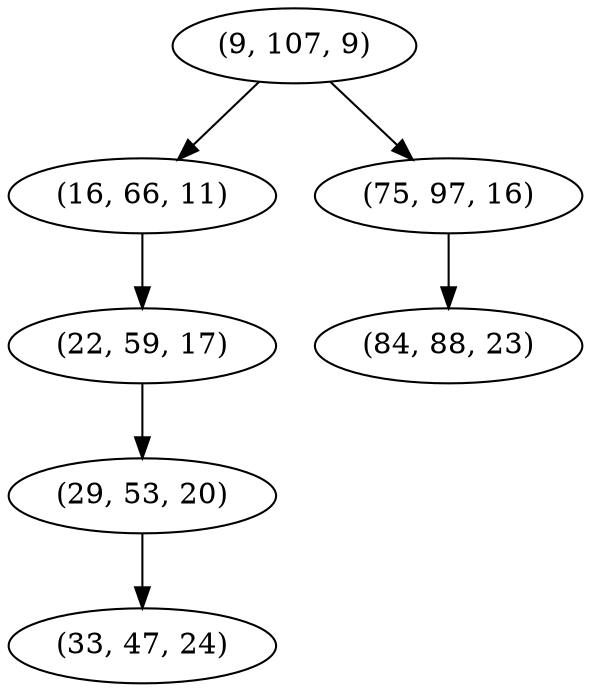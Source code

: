 digraph tree {
    "(9, 107, 9)";
    "(16, 66, 11)";
    "(22, 59, 17)";
    "(29, 53, 20)";
    "(33, 47, 24)";
    "(75, 97, 16)";
    "(84, 88, 23)";
    "(9, 107, 9)" -> "(16, 66, 11)";
    "(9, 107, 9)" -> "(75, 97, 16)";
    "(16, 66, 11)" -> "(22, 59, 17)";
    "(22, 59, 17)" -> "(29, 53, 20)";
    "(29, 53, 20)" -> "(33, 47, 24)";
    "(75, 97, 16)" -> "(84, 88, 23)";
}
